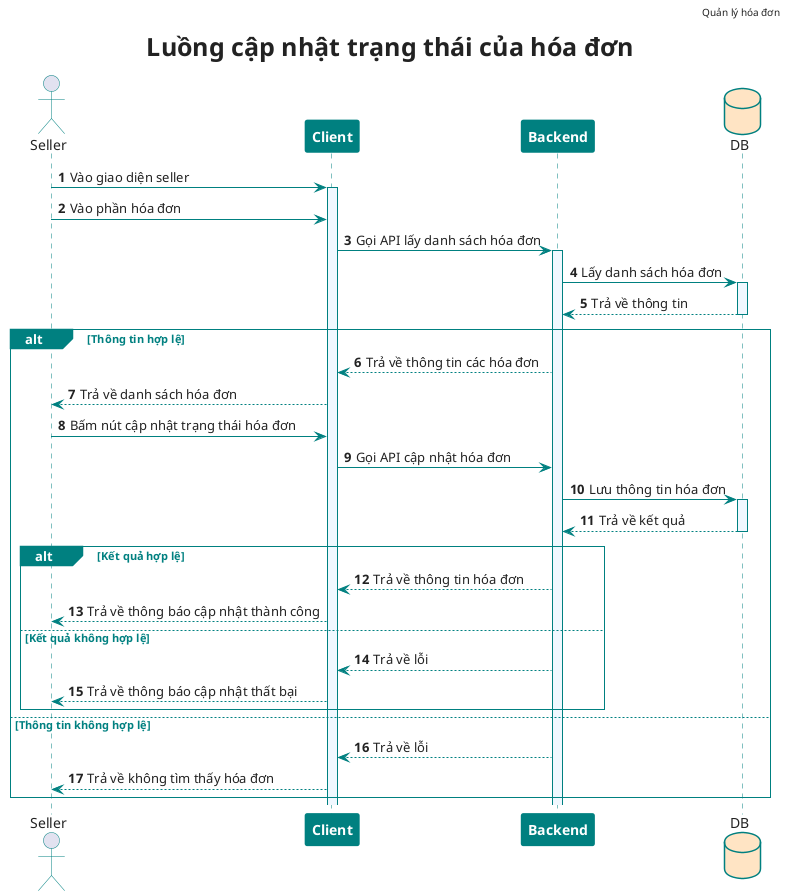 @startuml
skinparam shadowing false
skinparam responseMessageBelowArrow false
skinparam DefaultFontColor #222
skinparam TitleFontSize 25
skinparam NoteBorderColor #teal
skinparam NoteBackgroundColor #powderblue
skinparam NoteFontColor #444
skinparam DatabaseBorderColor #teal
skinparam DatabaseBackgroundColor #bisque
skinparam sequence {
  ParticipantBorderThickness 1
  ParticipantBorderColor #teal
  ParticipantBackgroundColor #teal
  ParticipantFontColor #white
  ParticipantFontSize 14
  ParticipantFontStyle bold
  LifeLineBorderColor #teal
  LifeLineBackgroundColor #aliceblue
  ArrowColor #teal
  ActorBorderColor #teal
  GroupBorderThickness 1
  GroupBorderColor #teal
  GroupHeaderFontColor #white
  GroupBackgroundColor #teal
  GroupFontColor #teal
}

header Quản lý hóa đơn
title Luồng cập nhật trạng thái của hóa đơn
autonumber
actor "Seller" as seller
participant "Client" as client
participant "Backend" as be
database DB
seller -> client++: Vào giao diện seller
seller -> client: Vào phần hóa đơn
client -> be++: Gọi API lấy danh sách hóa đơn
be -> DB++: Lấy danh sách hóa đơn
DB --> be: Trả về thông tin
DB--
alt Thông tin hợp lệ
be --> client: Trả về thông tin các hóa đơn
client --> seller: Trả về danh sách hóa đơn
seller -> client: Bấm nút cập nhật trạng thái hóa đơn
client -> be: Gọi API cập nhật hóa đơn
be -> DB++: Lưu thông tin hóa đơn
DB --> be: Trả về kết quả
DB--
alt Kết quả hợp lệ
be --> client: Trả về thông tin hóa đơn
client --> seller: Trả về thông báo cập nhật thành công
else Kết quả không hợp lệ
be --> client: Trả về lỗi
client --> seller: Trả về thông báo cập nhật thất bại
end
else Thông tin không hợp lệ
be --> client:Trả về lỗi
client --> seller: Trả về không tìm thấy hóa đơn
end


@enduml